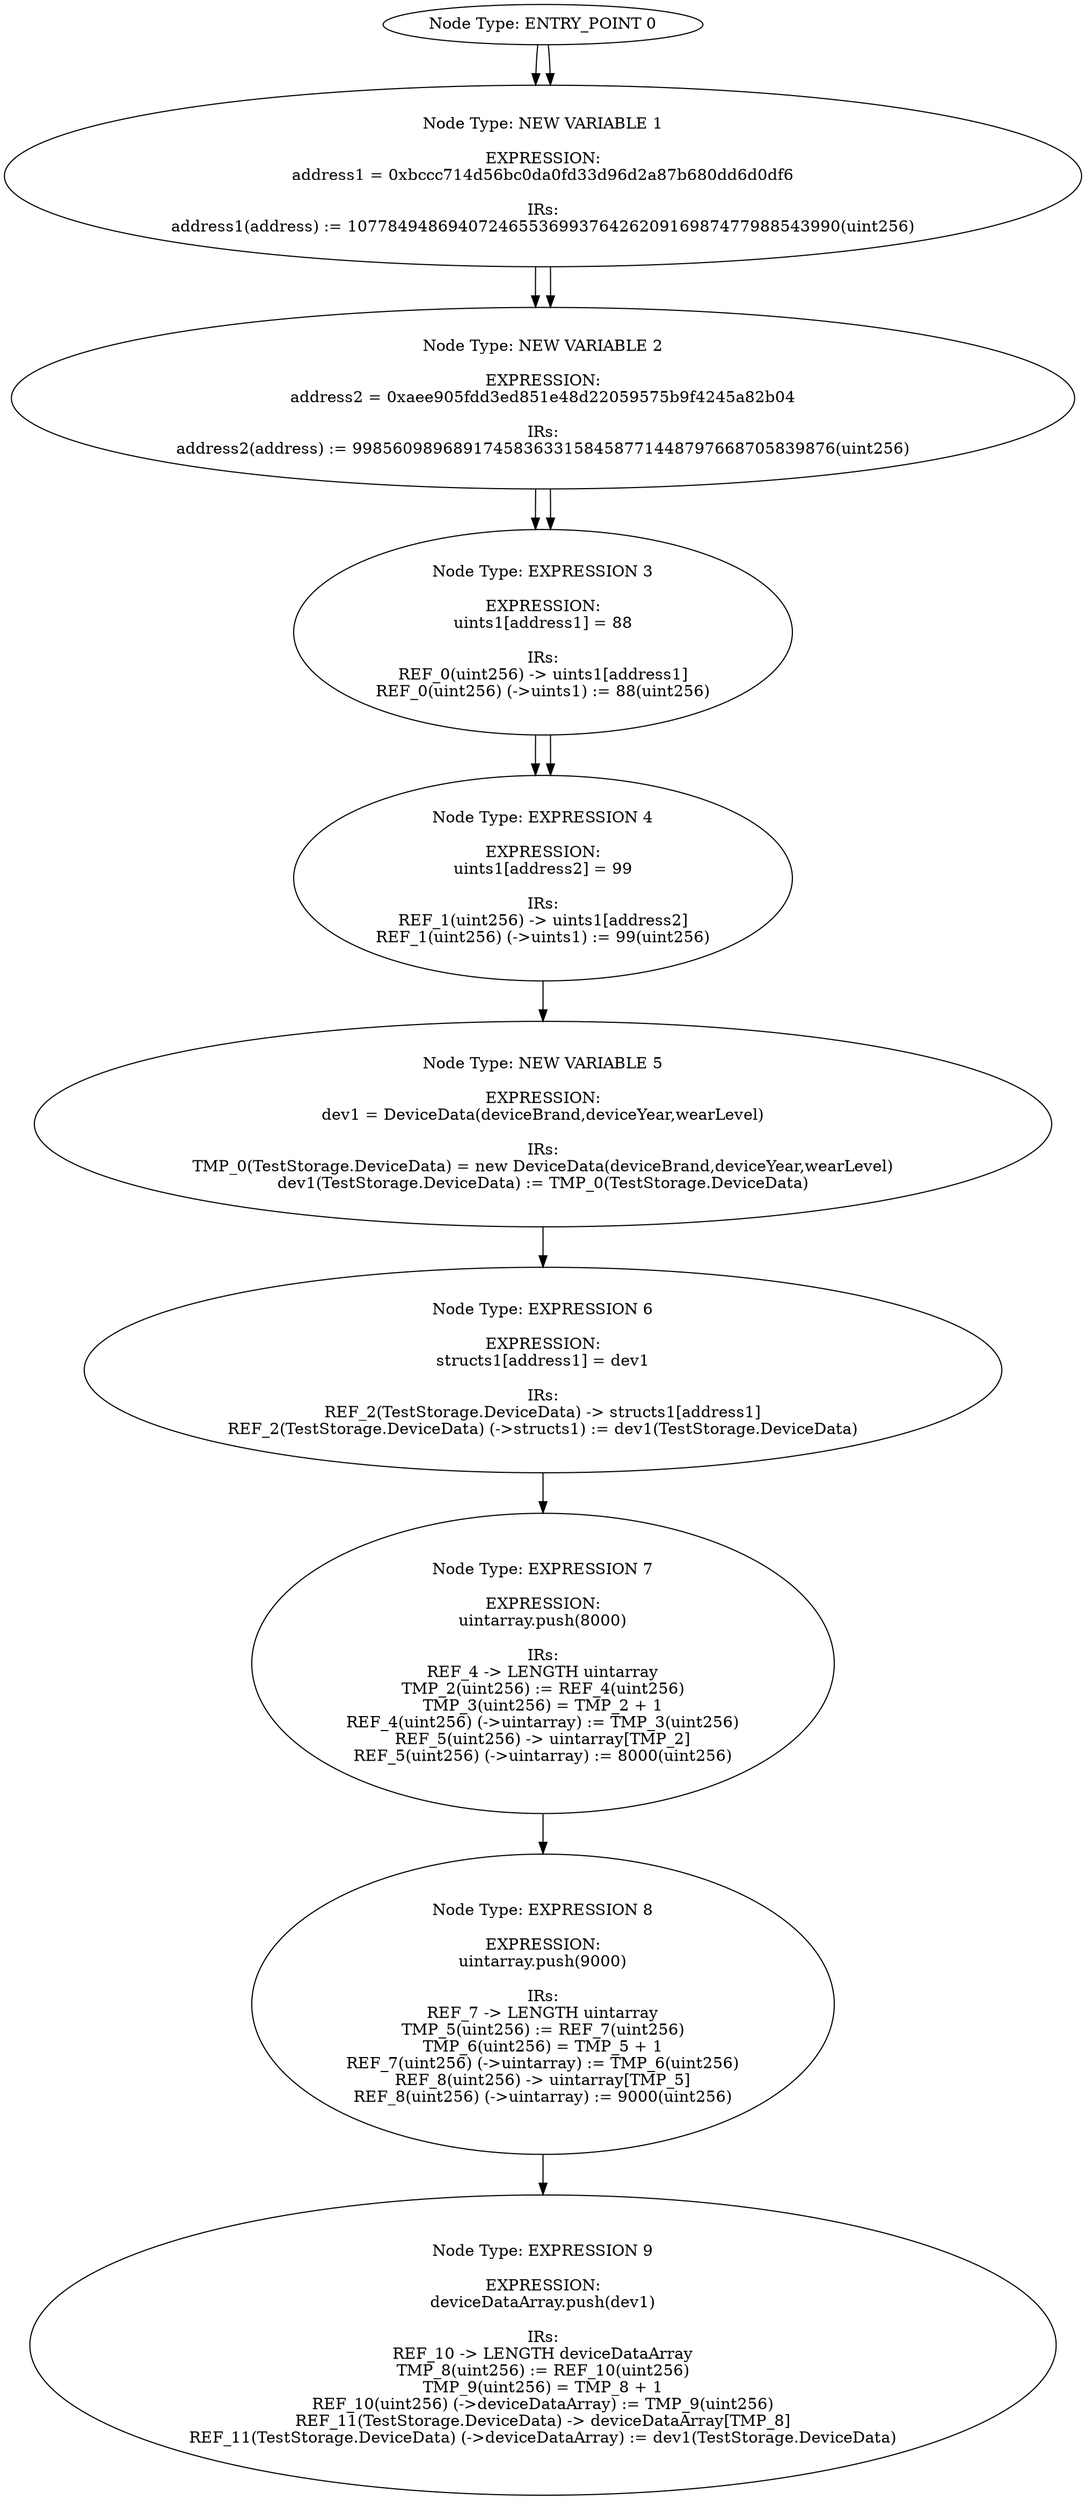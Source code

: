 digraph CFG {
0[label="Node Type: OTHER_ENTRYPOINT 0

EXPRESSION:
constuint = 16

IRs:
constuint(uint256) := 16(uint256)"];
0[label="Node Type: OTHER_ENTRYPOINT 0

EXPRESSION:
storeduint1 = 15

IRs:
storeduint1(uint256) := 15(uint256)"];
0->1;
1[label="Node Type: OTHER_ENTRYPOINT 1

EXPRESSION:
investmentsDeadlineTimeStamp = uint32(now)

IRs:
TMP_10 = CONVERT now to uint32
investmentsDeadlineTimeStamp(uint32) := TMP_10(uint32)"];
1->2;
2[label="Node Type: OTHER_ENTRYPOINT 2

EXPRESSION:
string1 = test1

IRs:
string1(bytes16) := test1(string)"];
2->3;
3[label="Node Type: OTHER_ENTRYPOINT 3

EXPRESSION:
string2 = test1236

IRs:
string2(bytes32) := test1236(string)"];
3->4;
4[label="Node Type: OTHER_ENTRYPOINT 4

EXPRESSION:
string3 = lets string something

IRs:
string3(string) := lets string something(string)"];
0[label="Node Type: ENTRY_POINT 0
"];
0->1;
1[label="Node Type: NEW VARIABLE 1

EXPRESSION:
address1 = 0xbccc714d56bc0da0fd33d96d2a87b680dd6d0df6

IRs:
address1(address) := 1077849486940724655369937642620916987477988543990(uint256)"];
1->2;
2[label="Node Type: NEW VARIABLE 2

EXPRESSION:
address2 = 0xaee905fdd3ed851e48d22059575b9f4245a82b04

IRs:
address2(address) := 998560989689174583633158458771448797668705839876(uint256)"];
2->3;
3[label="Node Type: EXPRESSION 3

EXPRESSION:
uints1[address1] = 88

IRs:
REF_0(uint256) -> uints1[address1]
REF_0(uint256) (->uints1) := 88(uint256)"];
3->4;
4[label="Node Type: EXPRESSION 4

EXPRESSION:
uints1[address2] = 99

IRs:
REF_1(uint256) -> uints1[address2]
REF_1(uint256) (->uints1) := 99(uint256)"];
4->5;
5[label="Node Type: NEW VARIABLE 5

EXPRESSION:
dev1 = DeviceData(deviceBrand,deviceYear,wearLevel)

IRs:
TMP_0(TestStorage.DeviceData) = new DeviceData(deviceBrand,deviceYear,wearLevel)
dev1(TestStorage.DeviceData) := TMP_0(TestStorage.DeviceData)"];
5->6;
6[label="Node Type: EXPRESSION 6

EXPRESSION:
structs1[address1] = dev1

IRs:
REF_2(TestStorage.DeviceData) -> structs1[address1]
REF_2(TestStorage.DeviceData) (->structs1) := dev1(TestStorage.DeviceData)"];
6->7;
7[label="Node Type: EXPRESSION 7

EXPRESSION:
uintarray.push(8000)

IRs:
REF_4 -> LENGTH uintarray
TMP_2(uint256) := REF_4(uint256)
TMP_3(uint256) = TMP_2 + 1
REF_4(uint256) (->uintarray) := TMP_3(uint256)
REF_5(uint256) -> uintarray[TMP_2]
REF_5(uint256) (->uintarray) := 8000(uint256)"];
7->8;
8[label="Node Type: EXPRESSION 8

EXPRESSION:
uintarray.push(9000)

IRs:
REF_7 -> LENGTH uintarray
TMP_5(uint256) := REF_7(uint256)
TMP_6(uint256) = TMP_5 + 1
REF_7(uint256) (->uintarray) := TMP_6(uint256)
REF_8(uint256) -> uintarray[TMP_5]
REF_8(uint256) (->uintarray) := 9000(uint256)"];
8->9;
9[label="Node Type: EXPRESSION 9

EXPRESSION:
deviceDataArray.push(dev1)

IRs:
REF_10 -> LENGTH deviceDataArray
TMP_8(uint256) := REF_10(uint256)
TMP_9(uint256) = TMP_8 + 1
REF_10(uint256) (->deviceDataArray) := TMP_9(uint256)
REF_11(TestStorage.DeviceData) -> deviceDataArray[TMP_8]
REF_11(TestStorage.DeviceData) (->deviceDataArray) := dev1(TestStorage.DeviceData)"];
}
